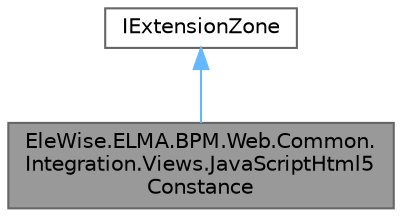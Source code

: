 digraph "EleWise.ELMA.BPM.Web.Common.Integration.Views.JavaScriptHtml5Constance"
{
 // LATEX_PDF_SIZE
  bgcolor="transparent";
  edge [fontname=Helvetica,fontsize=10,labelfontname=Helvetica,labelfontsize=10];
  node [fontname=Helvetica,fontsize=10,shape=box,height=0.2,width=0.4];
  Node1 [id="Node000001",label="EleWise.ELMA.BPM.Web.Common.\lIntegration.Views.JavaScriptHtml5\lConstance",height=0.2,width=0.4,color="gray40", fillcolor="grey60", style="filled", fontcolor="black",tooltip=" "];
  Node2 -> Node1 [id="edge1_Node000001_Node000002",dir="back",color="steelblue1",style="solid",tooltip=" "];
  Node2 [id="Node000002",label="IExtensionZone",height=0.2,width=0.4,color="gray40", fillcolor="white", style="filled",tooltip=" "];
}
